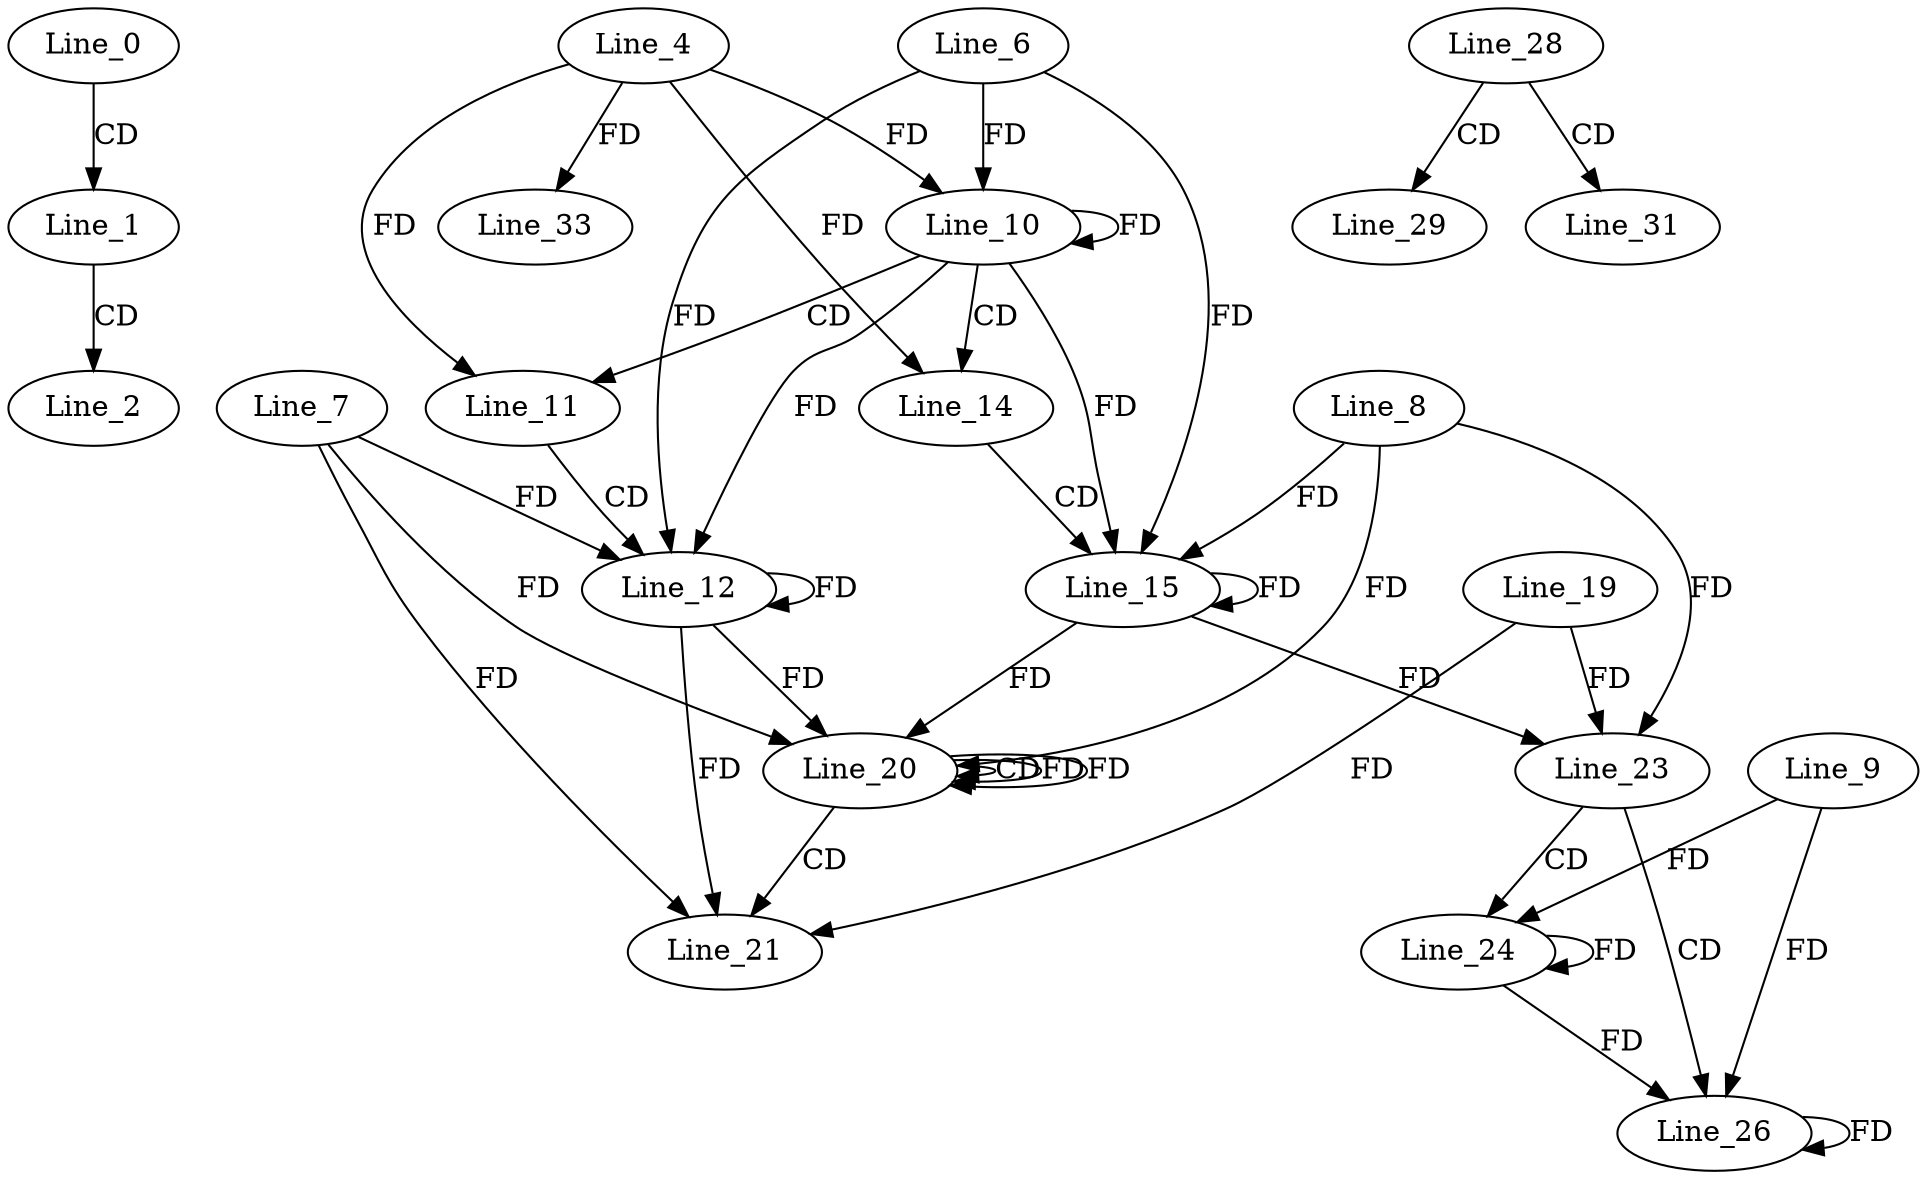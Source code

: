 digraph G {
  Line_0;
  Line_1;
  Line_2;
  Line_10;
  Line_6;
  Line_10;
  Line_4;
  Line_10;
  Line_11;
  Line_11;
  Line_12;
  Line_7;
  Line_14;
  Line_14;
  Line_15;
  Line_8;
  Line_20;
  Line_20;
  Line_20;
  Line_20;
  Line_20;
  Line_21;
  Line_19;
  Line_23;
  Line_23;
  Line_24;
  Line_9;
  Line_26;
  Line_28;
  Line_29;
  Line_31;
  Line_33;
  Line_0 -> Line_1 [ label="CD" ];
  Line_1 -> Line_2 [ label="CD" ];
  Line_10 -> Line_10 [ label="FD" ];
  Line_6 -> Line_10 [ label="FD" ];
  Line_4 -> Line_10 [ label="FD" ];
  Line_10 -> Line_11 [ label="CD" ];
  Line_4 -> Line_11 [ label="FD" ];
  Line_11 -> Line_12 [ label="CD" ];
  Line_12 -> Line_12 [ label="FD" ];
  Line_7 -> Line_12 [ label="FD" ];
  Line_10 -> Line_12 [ label="FD" ];
  Line_6 -> Line_12 [ label="FD" ];
  Line_10 -> Line_14 [ label="CD" ];
  Line_4 -> Line_14 [ label="FD" ];
  Line_14 -> Line_15 [ label="CD" ];
  Line_15 -> Line_15 [ label="FD" ];
  Line_8 -> Line_15 [ label="FD" ];
  Line_10 -> Line_15 [ label="FD" ];
  Line_6 -> Line_15 [ label="FD" ];
  Line_15 -> Line_20 [ label="FD" ];
  Line_8 -> Line_20 [ label="FD" ];
  Line_12 -> Line_20 [ label="FD" ];
  Line_7 -> Line_20 [ label="FD" ];
  Line_20 -> Line_20 [ label="CD" ];
  Line_20 -> Line_20 [ label="FD" ];
  Line_20 -> Line_21 [ label="CD" ];
  Line_19 -> Line_21 [ label="FD" ];
  Line_12 -> Line_21 [ label="FD" ];
  Line_7 -> Line_21 [ label="FD" ];
  Line_19 -> Line_23 [ label="FD" ];
  Line_15 -> Line_23 [ label="FD" ];
  Line_8 -> Line_23 [ label="FD" ];
  Line_23 -> Line_24 [ label="CD" ];
  Line_9 -> Line_24 [ label="FD" ];
  Line_24 -> Line_24 [ label="FD" ];
  Line_23 -> Line_26 [ label="CD" ];
  Line_9 -> Line_26 [ label="FD" ];
  Line_24 -> Line_26 [ label="FD" ];
  Line_26 -> Line_26 [ label="FD" ];
  Line_28 -> Line_29 [ label="CD" ];
  Line_28 -> Line_31 [ label="CD" ];
  Line_4 -> Line_33 [ label="FD" ];
  Line_20 -> Line_20 [ label="FD" ];
}
